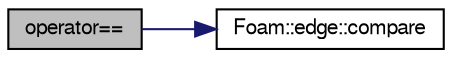 digraph "operator=="
{
  bgcolor="transparent";
  edge [fontname="FreeSans",fontsize="10",labelfontname="FreeSans",labelfontsize="10"];
  node [fontname="FreeSans",fontsize="10",shape=record];
  rankdir="LR";
  Node111685 [label="operator==",height=0.2,width=0.4,color="black", fillcolor="grey75", style="filled", fontcolor="black"];
  Node111685 -> Node111686 [color="midnightblue",fontsize="10",style="solid",fontname="FreeSans"];
  Node111686 [label="Foam::edge::compare",height=0.2,width=0.4,color="black",URL="$a27210.html#a5c505b19063f93e22536f3d2bac9ae29",tooltip="compare edges "];
}
